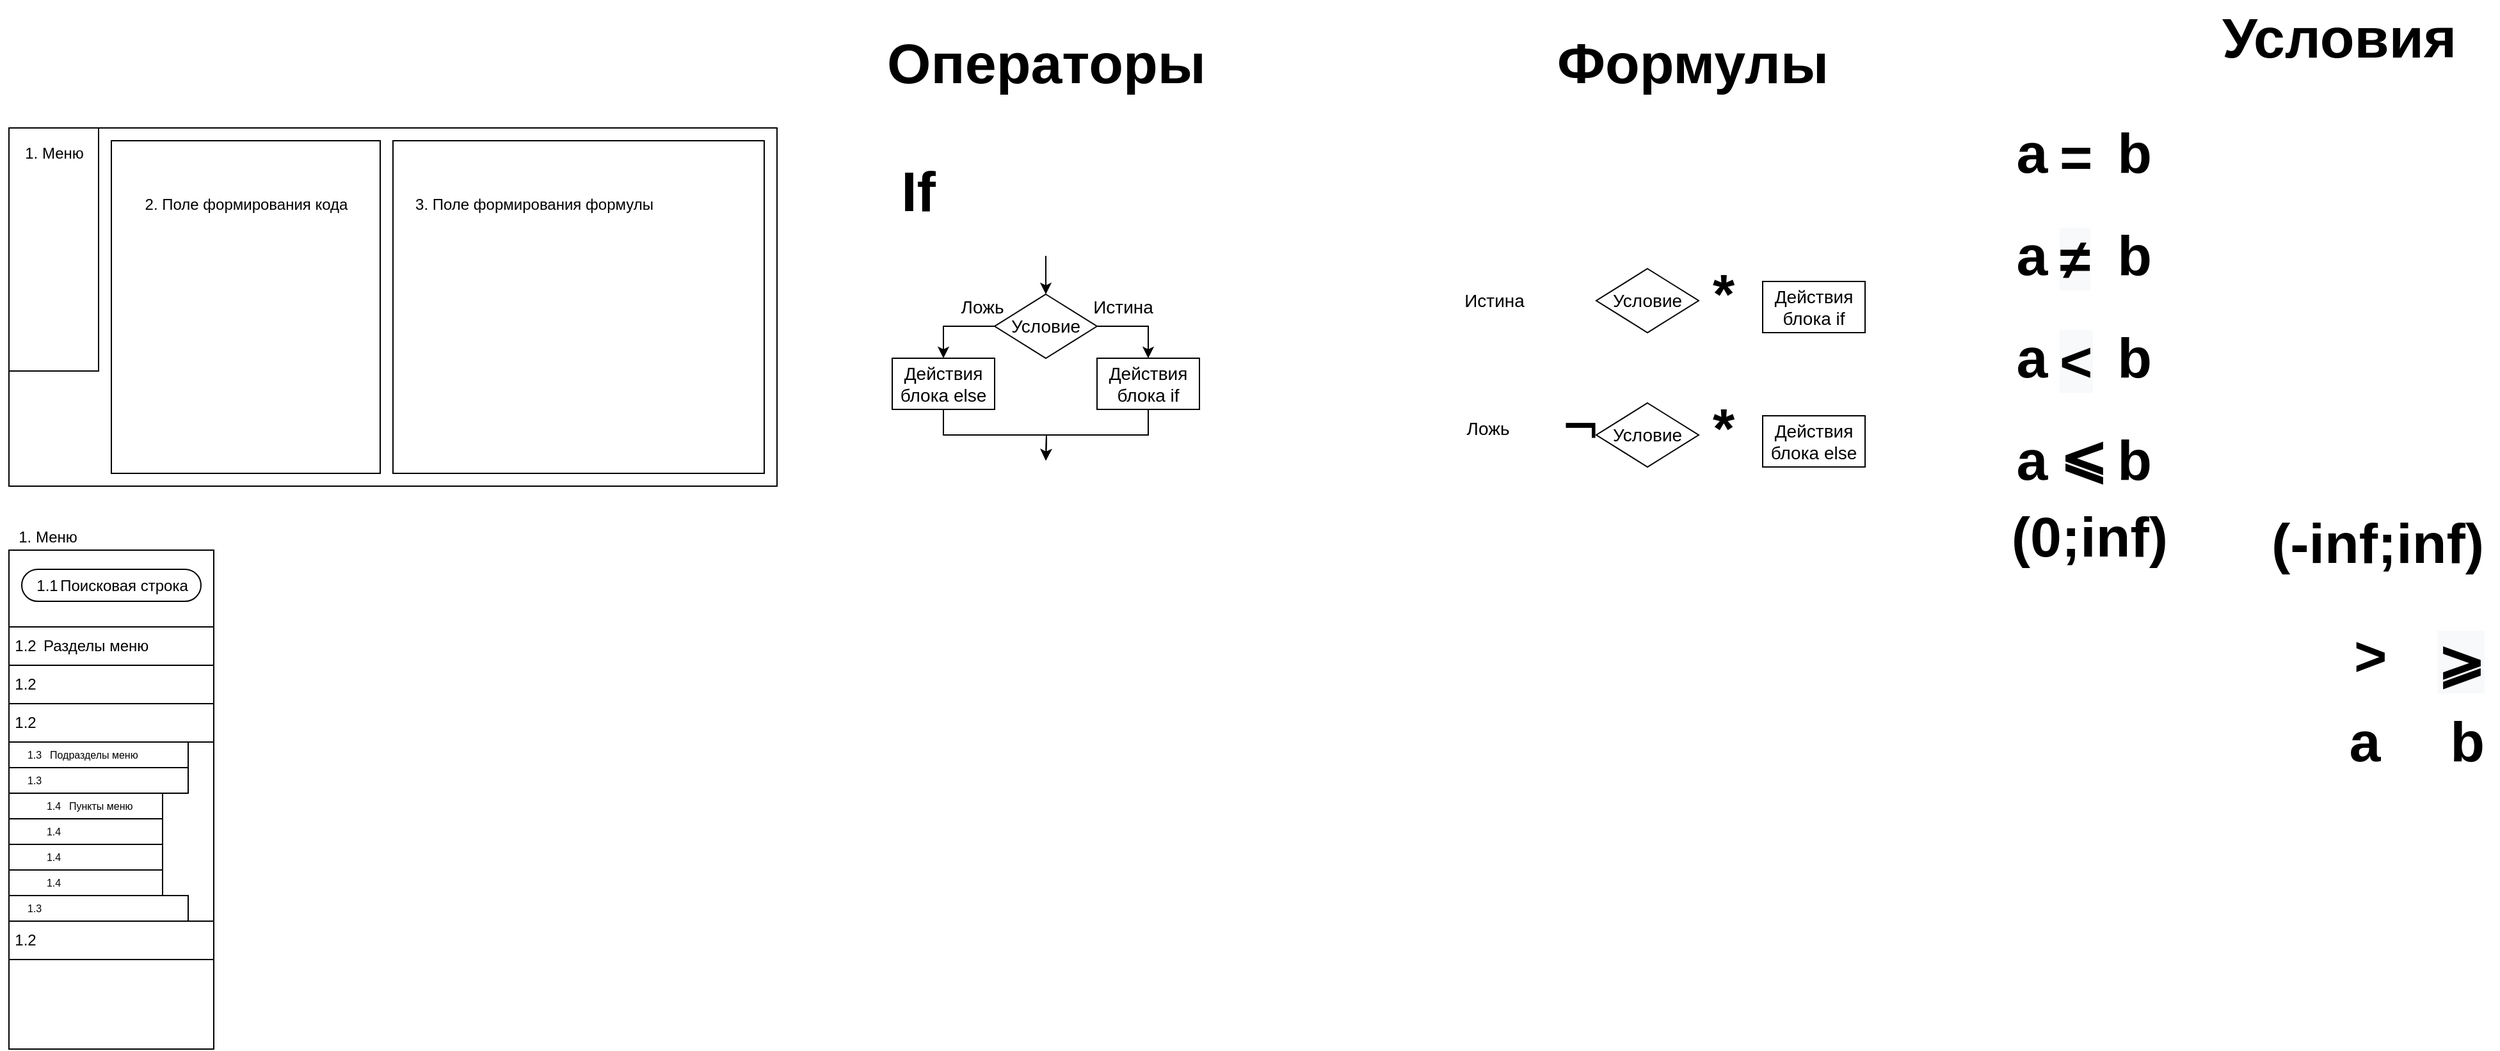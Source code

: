 <mxfile version="14.5.4" type="device"><diagram id="BFGOQ8kgWN4Q91Se9w17" name="Page-1"><mxGraphModel dx="1055" dy="818" grid="1" gridSize="10" guides="1" tooltips="1" connect="1" arrows="1" fold="1" page="1" pageScale="1" pageWidth="827" pageHeight="1169" math="0" shadow="0"><root><mxCell id="0"/><mxCell id="1" parent="0"/><mxCell id="-VZyLBuxofYJykMmSouq-1" value="" style="rounded=0;whiteSpace=wrap;html=1;fillColor=none;" parent="1" vertex="1"><mxGeometry x="160" y="240" width="600" height="280" as="geometry"/></mxCell><mxCell id="-VZyLBuxofYJykMmSouq-4" value="" style="rounded=0;whiteSpace=wrap;html=1;fillColor=none;" parent="1" vertex="1"><mxGeometry x="160" y="240" width="70" height="190" as="geometry"/></mxCell><mxCell id="-VZyLBuxofYJykMmSouq-6" value="" style="rounded=0;whiteSpace=wrap;html=1;fillColor=none;" parent="1" vertex="1"><mxGeometry x="240" y="250" width="210" height="260" as="geometry"/></mxCell><mxCell id="-VZyLBuxofYJykMmSouq-8" value="" style="rounded=0;whiteSpace=wrap;html=1;fillColor=none;" parent="1" vertex="1"><mxGeometry x="460" y="250" width="290" height="260" as="geometry"/></mxCell><mxCell id="-VZyLBuxofYJykMmSouq-9" value="2. Поле формирования кода" style="text;html=1;align=center;verticalAlign=middle;resizable=0;points=[];autosize=1;" parent="1" vertex="1"><mxGeometry x="260" y="290" width="170" height="20" as="geometry"/></mxCell><mxCell id="-VZyLBuxofYJykMmSouq-10" value="3. Поле формирования&amp;nbsp;формулы" style="text;html=1;align=center;verticalAlign=middle;resizable=0;points=[];autosize=1;" parent="1" vertex="1"><mxGeometry x="470" y="290" width="200" height="20" as="geometry"/></mxCell><mxCell id="-VZyLBuxofYJykMmSouq-11" value="1. Меню" style="text;html=1;align=center;verticalAlign=middle;resizable=0;points=[];autosize=1;" parent="1" vertex="1"><mxGeometry x="165" y="250" width="60" height="20" as="geometry"/></mxCell><mxCell id="-VZyLBuxofYJykMmSouq-14" value="" style="rounded=0;whiteSpace=wrap;html=1;fillColor=none;" parent="1" vertex="1"><mxGeometry x="160" y="570" width="160" height="390" as="geometry"/></mxCell><mxCell id="-VZyLBuxofYJykMmSouq-15" value="1. Меню" style="text;html=1;align=center;verticalAlign=middle;resizable=0;points=[];autosize=1;" parent="1" vertex="1"><mxGeometry x="160" y="550" width="60" height="20" as="geometry"/></mxCell><mxCell id="mEk8gdBEhbrFmuvde7DF-1" value="" style="rounded=1;whiteSpace=wrap;html=1;arcSize=50;" vertex="1" parent="1"><mxGeometry x="170" y="585" width="140" height="25" as="geometry"/></mxCell><mxCell id="mEk8gdBEhbrFmuvde7DF-4" value="" style="rounded=0;whiteSpace=wrap;html=1;" vertex="1" parent="1"><mxGeometry x="160" y="630" width="160" height="90" as="geometry"/></mxCell><mxCell id="mEk8gdBEhbrFmuvde7DF-5" value="" style="rounded=0;whiteSpace=wrap;html=1;" vertex="1" parent="1"><mxGeometry x="160" y="660" width="160" height="30" as="geometry"/></mxCell><mxCell id="mEk8gdBEhbrFmuvde7DF-6" value="" style="rounded=0;whiteSpace=wrap;html=1;" vertex="1" parent="1"><mxGeometry x="160" y="720" width="140" height="20" as="geometry"/></mxCell><mxCell id="mEk8gdBEhbrFmuvde7DF-7" value="" style="rounded=0;whiteSpace=wrap;html=1;" vertex="1" parent="1"><mxGeometry x="160" y="740" width="140" height="20" as="geometry"/></mxCell><mxCell id="mEk8gdBEhbrFmuvde7DF-8" value="" style="rounded=0;whiteSpace=wrap;html=1;" vertex="1" parent="1"><mxGeometry x="160" y="760" width="120" height="20" as="geometry"/></mxCell><mxCell id="mEk8gdBEhbrFmuvde7DF-9" value="" style="rounded=0;whiteSpace=wrap;html=1;" vertex="1" parent="1"><mxGeometry x="160" y="780" width="120" height="20" as="geometry"/></mxCell><mxCell id="mEk8gdBEhbrFmuvde7DF-10" value="" style="rounded=0;whiteSpace=wrap;html=1;" vertex="1" parent="1"><mxGeometry x="160" y="800" width="120" height="20" as="geometry"/></mxCell><mxCell id="mEk8gdBEhbrFmuvde7DF-11" value="" style="rounded=0;whiteSpace=wrap;html=1;" vertex="1" parent="1"><mxGeometry x="160" y="820" width="120" height="20" as="geometry"/></mxCell><mxCell id="mEk8gdBEhbrFmuvde7DF-12" value="" style="rounded=0;whiteSpace=wrap;html=1;" vertex="1" parent="1"><mxGeometry x="160" y="840" width="140" height="20" as="geometry"/></mxCell><mxCell id="mEk8gdBEhbrFmuvde7DF-14" value="" style="rounded=0;whiteSpace=wrap;html=1;" vertex="1" parent="1"><mxGeometry x="160" y="860" width="160" height="30" as="geometry"/></mxCell><mxCell id="mEk8gdBEhbrFmuvde7DF-15" value="1.1" style="text;html=1;strokeColor=none;fillColor=none;align=center;verticalAlign=middle;whiteSpace=wrap;rounded=0;" vertex="1" parent="1"><mxGeometry x="170" y="587.5" width="40" height="20" as="geometry"/></mxCell><mxCell id="mEk8gdBEhbrFmuvde7DF-16" value="Поисковая строка" style="text;html=1;strokeColor=none;fillColor=none;align=center;verticalAlign=middle;whiteSpace=wrap;rounded=0;" vertex="1" parent="1"><mxGeometry x="195" y="587.5" width="110" height="20" as="geometry"/></mxCell><mxCell id="mEk8gdBEhbrFmuvde7DF-17" value="1.2" style="text;html=1;strokeColor=none;fillColor=none;align=center;verticalAlign=middle;whiteSpace=wrap;rounded=0;" vertex="1" parent="1"><mxGeometry x="153" y="635" width="40" height="20" as="geometry"/></mxCell><mxCell id="mEk8gdBEhbrFmuvde7DF-18" value="1.2" style="text;html=1;strokeColor=none;fillColor=none;align=center;verticalAlign=middle;whiteSpace=wrap;rounded=0;" vertex="1" parent="1"><mxGeometry x="153" y="665" width="40" height="20" as="geometry"/></mxCell><mxCell id="mEk8gdBEhbrFmuvde7DF-19" value="1.2" style="text;html=1;strokeColor=none;fillColor=none;align=center;verticalAlign=middle;whiteSpace=wrap;rounded=0;" vertex="1" parent="1"><mxGeometry x="153" y="695" width="40" height="20" as="geometry"/></mxCell><mxCell id="mEk8gdBEhbrFmuvde7DF-20" value="1.2" style="text;html=1;strokeColor=none;fillColor=none;align=center;verticalAlign=middle;whiteSpace=wrap;rounded=0;" vertex="1" parent="1"><mxGeometry x="153" y="865" width="40" height="20" as="geometry"/></mxCell><mxCell id="mEk8gdBEhbrFmuvde7DF-21" value="1.3" style="text;html=1;strokeColor=none;fillColor=none;align=center;verticalAlign=middle;whiteSpace=wrap;rounded=0;fontSize=8;" vertex="1" parent="1"><mxGeometry x="160" y="725" width="40" height="10" as="geometry"/></mxCell><mxCell id="mEk8gdBEhbrFmuvde7DF-22" value="1.3" style="text;html=1;strokeColor=none;fillColor=none;align=center;verticalAlign=middle;whiteSpace=wrap;rounded=0;fontSize=8;" vertex="1" parent="1"><mxGeometry x="160" y="745" width="40" height="10" as="geometry"/></mxCell><mxCell id="mEk8gdBEhbrFmuvde7DF-23" value="1.3" style="text;html=1;strokeColor=none;fillColor=none;align=center;verticalAlign=middle;whiteSpace=wrap;rounded=0;fontSize=8;" vertex="1" parent="1"><mxGeometry x="160" y="845" width="40" height="10" as="geometry"/></mxCell><mxCell id="mEk8gdBEhbrFmuvde7DF-24" value="1.4" style="text;html=1;strokeColor=none;fillColor=none;align=center;verticalAlign=middle;whiteSpace=wrap;rounded=0;fontSize=8;" vertex="1" parent="1"><mxGeometry x="175" y="765" width="40" height="10" as="geometry"/></mxCell><mxCell id="mEk8gdBEhbrFmuvde7DF-25" value="1.4" style="text;html=1;strokeColor=none;fillColor=none;align=center;verticalAlign=middle;whiteSpace=wrap;rounded=0;fontSize=8;" vertex="1" parent="1"><mxGeometry x="175" y="785" width="40" height="10" as="geometry"/></mxCell><mxCell id="mEk8gdBEhbrFmuvde7DF-26" value="1.4" style="text;html=1;strokeColor=none;fillColor=none;align=center;verticalAlign=middle;whiteSpace=wrap;rounded=0;fontSize=8;" vertex="1" parent="1"><mxGeometry x="175" y="805" width="40" height="10" as="geometry"/></mxCell><mxCell id="mEk8gdBEhbrFmuvde7DF-27" value="1.4" style="text;html=1;strokeColor=none;fillColor=none;align=center;verticalAlign=middle;whiteSpace=wrap;rounded=0;fontSize=8;" vertex="1" parent="1"><mxGeometry x="175" y="825" width="40" height="10" as="geometry"/></mxCell><mxCell id="mEk8gdBEhbrFmuvde7DF-28" value="Разделы меню" style="text;html=1;strokeColor=none;fillColor=none;align=left;verticalAlign=middle;whiteSpace=wrap;rounded=0;" vertex="1" parent="1"><mxGeometry x="185" y="635" width="110" height="20" as="geometry"/></mxCell><mxCell id="mEk8gdBEhbrFmuvde7DF-29" value="Подразделы меню" style="text;html=1;strokeColor=none;fillColor=none;align=left;verticalAlign=middle;whiteSpace=wrap;rounded=0;fontSize=8;" vertex="1" parent="1"><mxGeometry x="190" y="725" width="90" height="10" as="geometry"/></mxCell><mxCell id="mEk8gdBEhbrFmuvde7DF-31" value="Пункты меню" style="text;html=1;strokeColor=none;fillColor=none;align=left;verticalAlign=middle;whiteSpace=wrap;rounded=0;fontSize=8;" vertex="1" parent="1"><mxGeometry x="205" y="765" width="60" height="10" as="geometry"/></mxCell><mxCell id="mEk8gdBEhbrFmuvde7DF-37" style="edgeStyle=orthogonalEdgeStyle;rounded=0;orthogonalLoop=1;jettySize=auto;html=1;exitX=0;exitY=0.5;exitDx=0;exitDy=0;fontSize=14;" edge="1" parent="1" source="mEk8gdBEhbrFmuvde7DF-32" target="mEk8gdBEhbrFmuvde7DF-34"><mxGeometry relative="1" as="geometry"/></mxCell><mxCell id="mEk8gdBEhbrFmuvde7DF-38" style="edgeStyle=orthogonalEdgeStyle;rounded=0;orthogonalLoop=1;jettySize=auto;html=1;exitX=1;exitY=0.5;exitDx=0;exitDy=0;entryX=0.5;entryY=0;entryDx=0;entryDy=0;fontSize=14;" edge="1" parent="1" source="mEk8gdBEhbrFmuvde7DF-32" target="mEk8gdBEhbrFmuvde7DF-36"><mxGeometry relative="1" as="geometry"/></mxCell><mxCell id="mEk8gdBEhbrFmuvde7DF-32" value="&lt;font style=&quot;font-size: 14px;&quot;&gt;Условие&lt;/font&gt;" style="rhombus;whiteSpace=wrap;html=1;fontSize=14;align=center;" vertex="1" parent="1"><mxGeometry x="930" y="370" width="80" height="50" as="geometry"/></mxCell><mxCell id="mEk8gdBEhbrFmuvde7DF-33" value="" style="endArrow=classic;html=1;fontSize=8;entryX=0.5;entryY=0;entryDx=0;entryDy=0;" edge="1" parent="1" target="mEk8gdBEhbrFmuvde7DF-32"><mxGeometry width="50" height="50" relative="1" as="geometry"><mxPoint x="970" y="340" as="sourcePoint"/><mxPoint x="1010" y="310" as="targetPoint"/></mxGeometry></mxCell><mxCell id="mEk8gdBEhbrFmuvde7DF-39" style="edgeStyle=orthogonalEdgeStyle;rounded=0;orthogonalLoop=1;jettySize=auto;html=1;exitX=0.5;exitY=1;exitDx=0;exitDy=0;fontSize=14;" edge="1" parent="1" source="mEk8gdBEhbrFmuvde7DF-34"><mxGeometry relative="1" as="geometry"><mxPoint x="970" y="500" as="targetPoint"/></mxGeometry></mxCell><mxCell id="mEk8gdBEhbrFmuvde7DF-34" value="Действия блока else" style="rounded=0;whiteSpace=wrap;html=1;fontSize=14;align=center;" vertex="1" parent="1"><mxGeometry x="850" y="420" width="80" height="40" as="geometry"/></mxCell><mxCell id="mEk8gdBEhbrFmuvde7DF-40" style="edgeStyle=orthogonalEdgeStyle;rounded=0;orthogonalLoop=1;jettySize=auto;html=1;exitX=0.5;exitY=1;exitDx=0;exitDy=0;fontSize=14;" edge="1" parent="1" source="mEk8gdBEhbrFmuvde7DF-36"><mxGeometry relative="1" as="geometry"><mxPoint x="970" y="500" as="targetPoint"/></mxGeometry></mxCell><mxCell id="mEk8gdBEhbrFmuvde7DF-36" value="Действия блока if" style="rounded=0;whiteSpace=wrap;html=1;fontSize=14;align=center;" vertex="1" parent="1"><mxGeometry x="1010" y="420" width="80" height="40" as="geometry"/></mxCell><mxCell id="mEk8gdBEhbrFmuvde7DF-41" value="Истина" style="text;html=1;align=center;verticalAlign=middle;resizable=0;points=[];autosize=1;fontSize=14;" vertex="1" parent="1"><mxGeometry x="1000" y="370" width="60" height="20" as="geometry"/></mxCell><mxCell id="mEk8gdBEhbrFmuvde7DF-42" value="Ложь" style="text;html=1;align=center;verticalAlign=middle;resizable=0;points=[];autosize=1;fontSize=14;" vertex="1" parent="1"><mxGeometry x="895" y="370" width="50" height="20" as="geometry"/></mxCell><mxCell id="mEk8gdBEhbrFmuvde7DF-43" value="If" style="text;html=1;align=center;verticalAlign=middle;resizable=0;points=[];autosize=1;fontSize=44;fontStyle=1" vertex="1" parent="1"><mxGeometry x="850" y="260" width="40" height="60" as="geometry"/></mxCell><mxCell id="mEk8gdBEhbrFmuvde7DF-45" value="Операторы" style="text;html=1;align=center;verticalAlign=middle;resizable=0;points=[];autosize=1;fontSize=44;fontStyle=1" vertex="1" parent="1"><mxGeometry x="840" y="160" width="260" height="60" as="geometry"/></mxCell><mxCell id="mEk8gdBEhbrFmuvde7DF-46" value="Формулы" style="text;html=1;align=center;verticalAlign=middle;resizable=0;points=[];autosize=1;fontSize=44;fontStyle=1" vertex="1" parent="1"><mxGeometry x="1360" y="160" width="230" height="60" as="geometry"/></mxCell><mxCell id="mEk8gdBEhbrFmuvde7DF-47" value="Истина" style="text;html=1;align=center;verticalAlign=middle;resizable=0;points=[];autosize=1;fontSize=14;" vertex="1" parent="1"><mxGeometry x="1290" y="365" width="60" height="20" as="geometry"/></mxCell><mxCell id="mEk8gdBEhbrFmuvde7DF-48" value="Ложь" style="text;html=1;align=center;verticalAlign=middle;resizable=0;points=[];autosize=1;fontSize=14;" vertex="1" parent="1"><mxGeometry x="1290" y="465" width="50" height="20" as="geometry"/></mxCell><mxCell id="mEk8gdBEhbrFmuvde7DF-50" value="&lt;font style=&quot;font-size: 14px;&quot;&gt;Условие&lt;/font&gt;" style="rhombus;whiteSpace=wrap;html=1;fontSize=14;align=center;" vertex="1" parent="1"><mxGeometry x="1400" y="350" width="80" height="50" as="geometry"/></mxCell><mxCell id="mEk8gdBEhbrFmuvde7DF-52" value="*" style="text;html=1;align=center;verticalAlign=middle;resizable=0;points=[];autosize=1;fontSize=44;fontStyle=1" vertex="1" parent="1"><mxGeometry x="1484" y="340" width="30" height="60" as="geometry"/></mxCell><mxCell id="mEk8gdBEhbrFmuvde7DF-53" value="Действия блока if" style="rounded=0;whiteSpace=wrap;html=1;fontSize=14;align=center;" vertex="1" parent="1"><mxGeometry x="1530" y="360" width="80" height="40" as="geometry"/></mxCell><mxCell id="mEk8gdBEhbrFmuvde7DF-55" value="Действия блока else" style="rounded=0;whiteSpace=wrap;html=1;fontSize=14;align=center;" vertex="1" parent="1"><mxGeometry x="1530" y="465" width="80" height="40" as="geometry"/></mxCell><mxCell id="mEk8gdBEhbrFmuvde7DF-57" value="&lt;font style=&quot;font-size: 14px;&quot;&gt;Условие&lt;/font&gt;" style="rhombus;whiteSpace=wrap;html=1;fontSize=14;align=center;" vertex="1" parent="1"><mxGeometry x="1400" y="455" width="80" height="50" as="geometry"/></mxCell><mxCell id="mEk8gdBEhbrFmuvde7DF-58" value="*" style="text;html=1;align=center;verticalAlign=middle;resizable=0;points=[];autosize=1;fontSize=44;fontStyle=1" vertex="1" parent="1"><mxGeometry x="1484" y="445" width="30" height="60" as="geometry"/></mxCell><mxCell id="mEk8gdBEhbrFmuvde7DF-61" value="г" style="text;html=1;align=center;verticalAlign=middle;resizable=0;points=[];autosize=1;fontSize=44;fontStyle=0;rotation=90;" vertex="1" parent="1"><mxGeometry x="1376" y="445" width="30" height="60" as="geometry"/></mxCell><mxCell id="mEk8gdBEhbrFmuvde7DF-62" value="a" style="text;html=1;align=center;verticalAlign=middle;resizable=0;points=[];autosize=1;fontSize=44;fontStyle=1" vertex="1" parent="1"><mxGeometry x="1720" y="230" width="40" height="60" as="geometry"/></mxCell><mxCell id="mEk8gdBEhbrFmuvde7DF-63" value="b" style="text;html=1;align=center;verticalAlign=middle;resizable=0;points=[];autosize=1;fontSize=44;fontStyle=1" vertex="1" parent="1"><mxGeometry x="1800" y="230" width="40" height="60" as="geometry"/></mxCell><mxCell id="mEk8gdBEhbrFmuvde7DF-65" value="&amp;gt;" style="text;whiteSpace=wrap;html=1;fontSize=44;fontStyle=1" vertex="1" parent="1"><mxGeometry x="1990" y="620" width="50" height="70" as="geometry"/></mxCell><mxCell id="mEk8gdBEhbrFmuvde7DF-66" value="⩽" style="text;whiteSpace=wrap;html=1;fontSize=44;fontStyle=1" vertex="1" parent="1"><mxGeometry x="1760" y="465" width="50" height="70" as="geometry"/></mxCell><mxCell id="mEk8gdBEhbrFmuvde7DF-67" value="&lt;span style=&quot;color: rgb(0, 0, 0); font-family: helvetica; font-size: 44px; font-style: normal; font-weight: 700; letter-spacing: normal; text-align: left; text-indent: 0px; text-transform: none; word-spacing: 0px; background-color: rgb(248, 249, 250); display: inline; float: none;&quot;&gt;⩾&lt;/span&gt;" style="text;whiteSpace=wrap;html=1;fontSize=44;" vertex="1" parent="1"><mxGeometry x="2055" y="625" width="50" height="70" as="geometry"/></mxCell><mxCell id="mEk8gdBEhbrFmuvde7DF-68" value="=" style="text;whiteSpace=wrap;html=1;fontSize=44;fontStyle=1" vertex="1" parent="1"><mxGeometry x="1760" y="230" width="50" height="70" as="geometry"/></mxCell><mxCell id="mEk8gdBEhbrFmuvde7DF-69" value="Условия" style="text;html=1;align=center;verticalAlign=middle;resizable=0;points=[];autosize=1;fontSize=44;fontStyle=1" vertex="1" parent="1"><mxGeometry x="1880" y="140" width="200" height="60" as="geometry"/></mxCell><mxCell id="mEk8gdBEhbrFmuvde7DF-70" value="&lt;span style=&quot;color: rgb(0, 0, 0); font-family: helvetica; font-size: 44px; font-style: normal; font-weight: 700; letter-spacing: normal; text-align: center; text-indent: 0px; text-transform: none; word-spacing: 0px; background-color: rgb(248, 249, 250); display: inline; float: none;&quot;&gt;&amp;lt;&lt;/span&gt;" style="text;whiteSpace=wrap;html=1;fontSize=44;" vertex="1" parent="1"><mxGeometry x="1760" y="390" width="50" height="70" as="geometry"/></mxCell><mxCell id="mEk8gdBEhbrFmuvde7DF-71" value="a" style="text;html=1;align=center;verticalAlign=middle;resizable=0;points=[];autosize=1;fontSize=44;fontStyle=1" vertex="1" parent="1"><mxGeometry x="1720" y="310" width="40" height="60" as="geometry"/></mxCell><mxCell id="mEk8gdBEhbrFmuvde7DF-72" value="b" style="text;html=1;align=center;verticalAlign=middle;resizable=0;points=[];autosize=1;fontSize=44;fontStyle=1" vertex="1" parent="1"><mxGeometry x="1800" y="310" width="40" height="60" as="geometry"/></mxCell><mxCell id="mEk8gdBEhbrFmuvde7DF-73" value="a" style="text;html=1;align=center;verticalAlign=middle;resizable=0;points=[];autosize=1;fontSize=44;fontStyle=1" vertex="1" parent="1"><mxGeometry x="1720" y="390" width="40" height="60" as="geometry"/></mxCell><mxCell id="mEk8gdBEhbrFmuvde7DF-74" value="b" style="text;html=1;align=center;verticalAlign=middle;resizable=0;points=[];autosize=1;fontSize=44;fontStyle=1" vertex="1" parent="1"><mxGeometry x="1800" y="390" width="40" height="60" as="geometry"/></mxCell><mxCell id="mEk8gdBEhbrFmuvde7DF-75" value="a" style="text;html=1;align=center;verticalAlign=middle;resizable=0;points=[];autosize=1;fontSize=44;fontStyle=1" vertex="1" parent="1"><mxGeometry x="1720" y="470" width="40" height="60" as="geometry"/></mxCell><mxCell id="mEk8gdBEhbrFmuvde7DF-76" value="b" style="text;html=1;align=center;verticalAlign=middle;resizable=0;points=[];autosize=1;fontSize=44;fontStyle=1" vertex="1" parent="1"><mxGeometry x="1800" y="470" width="40" height="60" as="geometry"/></mxCell><mxCell id="mEk8gdBEhbrFmuvde7DF-77" value="a" style="text;html=1;align=center;verticalAlign=middle;resizable=0;points=[];autosize=1;fontSize=44;fontStyle=1" vertex="1" parent="1"><mxGeometry x="1980" y="690" width="40" height="60" as="geometry"/></mxCell><mxCell id="mEk8gdBEhbrFmuvde7DF-78" value="b" style="text;html=1;align=center;verticalAlign=middle;resizable=0;points=[];autosize=1;fontSize=44;fontStyle=1" vertex="1" parent="1"><mxGeometry x="2060" y="690" width="40" height="60" as="geometry"/></mxCell><mxCell id="mEk8gdBEhbrFmuvde7DF-79" value="&lt;span style=&quot;color: rgb(0, 0, 0); font-family: helvetica; font-size: 44px; font-style: normal; font-weight: 700; letter-spacing: normal; text-align: center; text-indent: 0px; text-transform: none; word-spacing: 0px; background-color: rgb(248, 249, 250); display: inline; float: none;&quot;&gt;≠&lt;/span&gt;" style="text;whiteSpace=wrap;html=1;fontSize=44;" vertex="1" parent="1"><mxGeometry x="1760" y="310" width="50" height="70" as="geometry"/></mxCell><mxCell id="mEk8gdBEhbrFmuvde7DF-80" value="(0;inf)" style="text;html=1;align=center;verticalAlign=middle;resizable=0;points=[];autosize=1;fontSize=44;fontStyle=1" vertex="1" parent="1"><mxGeometry x="1715" y="530" width="140" height="60" as="geometry"/></mxCell><mxCell id="mEk8gdBEhbrFmuvde7DF-81" value="(-inf;inf)" style="text;html=1;align=center;verticalAlign=middle;resizable=0;points=[];autosize=1;fontSize=44;fontStyle=1" vertex="1" parent="1"><mxGeometry x="1920" y="535" width="180" height="60" as="geometry"/></mxCell></root></mxGraphModel></diagram></mxfile>